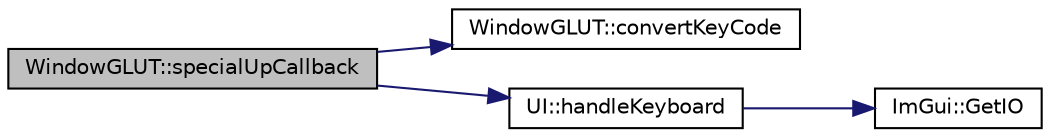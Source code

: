 digraph "WindowGLUT::specialUpCallback"
{
 // INTERACTIVE_SVG=YES
  edge [fontname="Helvetica",fontsize="10",labelfontname="Helvetica",labelfontsize="10"];
  node [fontname="Helvetica",fontsize="10",shape=record];
  rankdir="LR";
  Node1 [label="WindowGLUT::specialUpCallback",height=0.2,width=0.4,color="black", fillcolor="grey75", style="filled" fontcolor="black"];
  Node1 -> Node2 [color="midnightblue",fontsize="10",style="solid",fontname="Helvetica"];
  Node2 [label="WindowGLUT::convertKeyCode",height=0.2,width=0.4,color="black", fillcolor="white", style="filled",URL="$class_window_g_l_u_t.html#a8d4fd9836f5e86ef7c6119a2aa7624d4"];
  Node1 -> Node3 [color="midnightblue",fontsize="10",style="solid",fontname="Helvetica"];
  Node3 [label="UI::handleKeyboard",height=0.2,width=0.4,color="black", fillcolor="white", style="filled",URL="$class_u_i.html#a92e02937262f28f8a76f41b39ff6cce4"];
  Node3 -> Node4 [color="midnightblue",fontsize="10",style="solid",fontname="Helvetica"];
  Node4 [label="ImGui::GetIO",height=0.2,width=0.4,color="black", fillcolor="white", style="filled",URL="$namespace_im_gui.html#a3179e560812f878f3961ce803a5d9302"];
}

